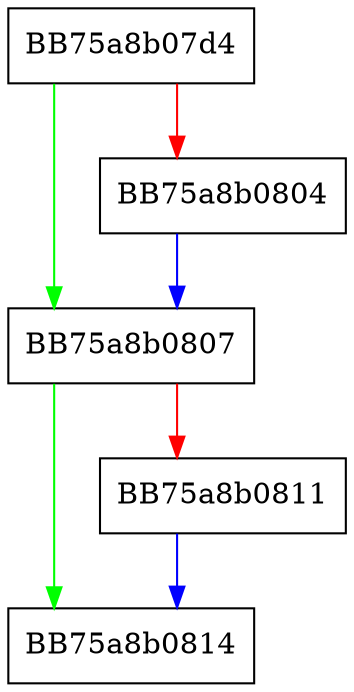 digraph ConvertBoolToString {
  node [shape="box"];
  graph [splines=ortho];
  BB75a8b07d4 -> BB75a8b0807 [color="green"];
  BB75a8b07d4 -> BB75a8b0804 [color="red"];
  BB75a8b0804 -> BB75a8b0807 [color="blue"];
  BB75a8b0807 -> BB75a8b0814 [color="green"];
  BB75a8b0807 -> BB75a8b0811 [color="red"];
  BB75a8b0811 -> BB75a8b0814 [color="blue"];
}